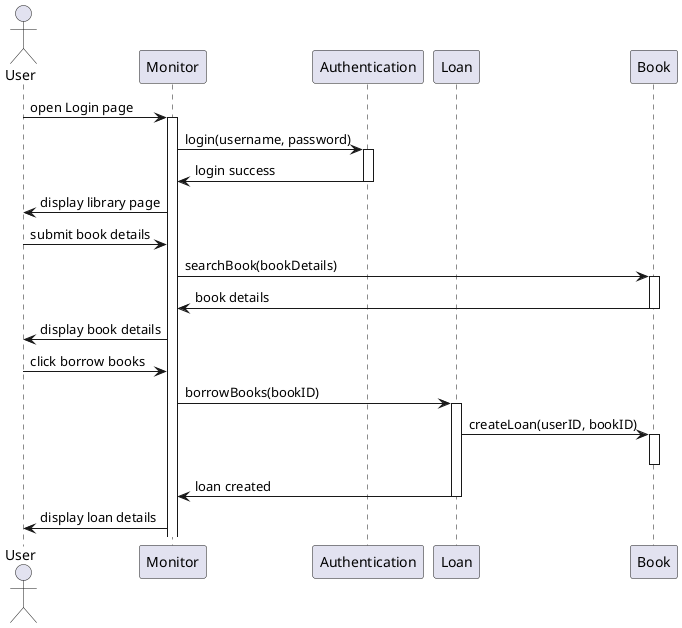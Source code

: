 @startuml
actor User
participant Monitor
participant Authentication
participant Loan
participant Book

User -> Monitor: open Login page
activate Monitor
Monitor -> Authentication: login(username, password)
activate Authentication
Authentication -> Monitor: login success
deactivate Authentication
Monitor -> User: display library page

User -> Monitor: submit book details
Monitor -> Book: searchBook(bookDetails)
activate Book
Book -> Monitor: book details
deactivate Book
Monitor -> User: display book details


User -> Monitor: click borrow books
Monitor -> Loan: borrowBooks(bookID)
activate Loan

Loan -> Book: createLoan(userID, bookID)
activate Book
deactivate Book
Loan -> Monitor: loan created
deactivate Loan
Monitor -> User: display loan details
@enduml

